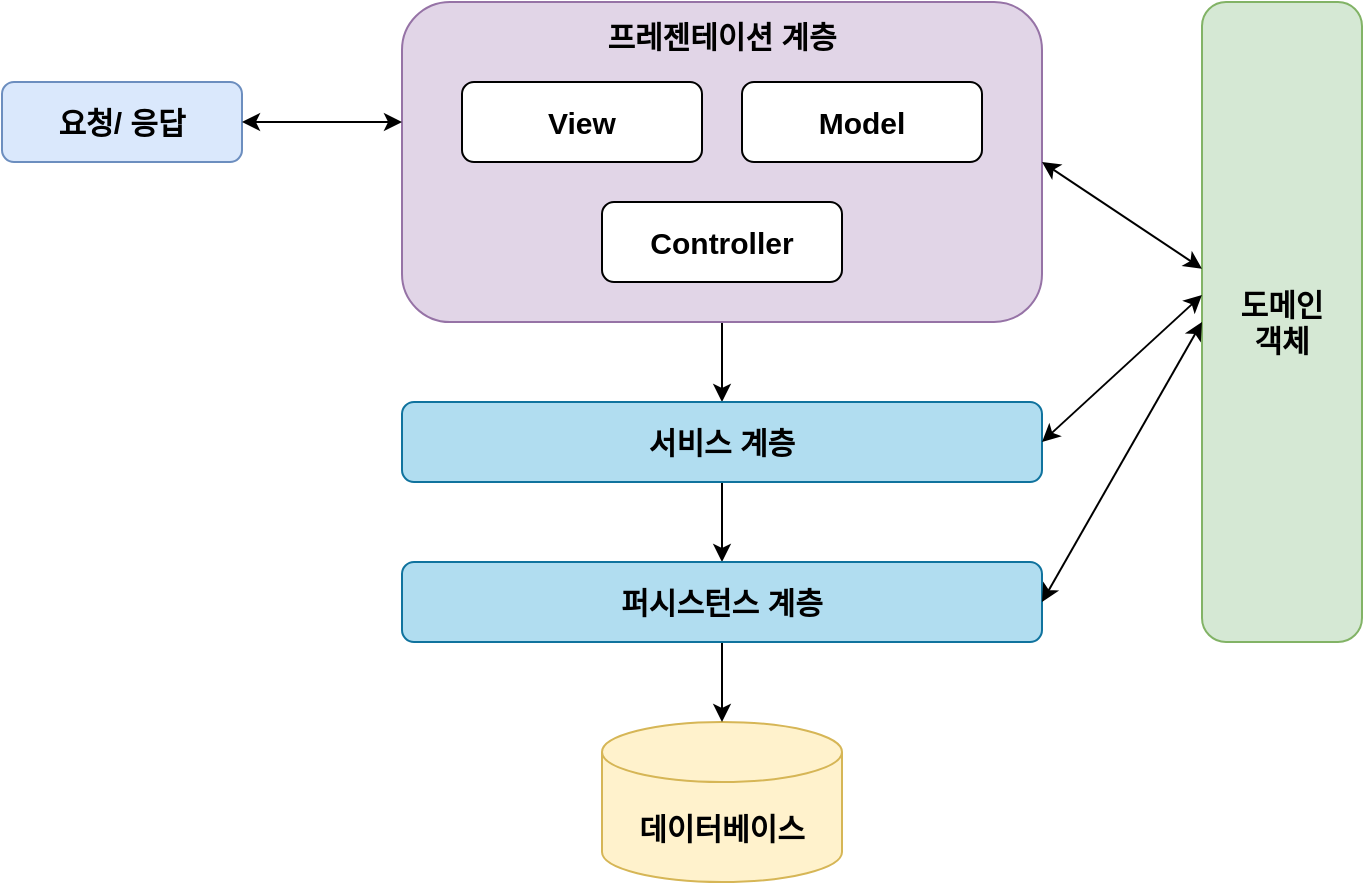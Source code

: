 <mxfile version="20.8.23" type="github">
  <diagram name="페이지-1" id="ffGm_zXGVz67d6vqP5ar">
    <mxGraphModel dx="1434" dy="759" grid="1" gridSize="10" guides="1" tooltips="1" connect="1" arrows="1" fold="1" page="1" pageScale="1" pageWidth="827" pageHeight="1169" math="0" shadow="0">
      <root>
        <mxCell id="0" />
        <mxCell id="1" parent="0" />
        <mxCell id="UMrJ9do8t8X8YAawynfj-1" value="요청/ 응답" style="rounded=1;whiteSpace=wrap;html=1;fontSize=15;fontStyle=1;fillColor=#dae8fc;strokeColor=#6c8ebf;" vertex="1" parent="1">
          <mxGeometry x="40" y="160" width="120" height="40" as="geometry" />
        </mxCell>
        <mxCell id="UMrJ9do8t8X8YAawynfj-15" value="" style="edgeStyle=orthogonalEdgeStyle;rounded=0;orthogonalLoop=1;jettySize=auto;html=1;fontSize=15;fontStyle=1;fillColor=#dae8fc;strokeColor=#000000;" edge="1" parent="1" source="UMrJ9do8t8X8YAawynfj-2" target="UMrJ9do8t8X8YAawynfj-7">
          <mxGeometry relative="1" as="geometry" />
        </mxCell>
        <mxCell id="UMrJ9do8t8X8YAawynfj-2" value="프레젠테이션 계층&lt;br style=&quot;font-size: 15px;&quot;&gt;&lt;br style=&quot;font-size: 15px;&quot;&gt;&lt;br style=&quot;font-size: 15px;&quot;&gt;&lt;br style=&quot;font-size: 15px;&quot;&gt;&lt;br style=&quot;font-size: 15px;&quot;&gt;&lt;br style=&quot;font-size: 15px;&quot;&gt;&lt;br style=&quot;font-size: 15px;&quot;&gt;&lt;br style=&quot;font-size: 15px;&quot;&gt;" style="rounded=1;whiteSpace=wrap;html=1;fontSize=15;fontStyle=1;fillColor=#e1d5e7;strokeColor=#9673a6;" vertex="1" parent="1">
          <mxGeometry x="240" y="120" width="320" height="160" as="geometry" />
        </mxCell>
        <mxCell id="UMrJ9do8t8X8YAawynfj-3" value="Controller" style="rounded=1;whiteSpace=wrap;html=1;fontSize=15;fontStyle=1;" vertex="1" parent="1">
          <mxGeometry x="340" y="220" width="120" height="40" as="geometry" />
        </mxCell>
        <mxCell id="UMrJ9do8t8X8YAawynfj-4" value="View" style="rounded=1;whiteSpace=wrap;html=1;fontSize=15;fontStyle=1;" vertex="1" parent="1">
          <mxGeometry x="270" y="160" width="120" height="40" as="geometry" />
        </mxCell>
        <mxCell id="UMrJ9do8t8X8YAawynfj-5" value="Model" style="rounded=1;whiteSpace=wrap;html=1;fontSize=15;fontStyle=1;" vertex="1" parent="1">
          <mxGeometry x="410" y="160" width="120" height="40" as="geometry" />
        </mxCell>
        <mxCell id="UMrJ9do8t8X8YAawynfj-6" value="데이터베이스" style="shape=cylinder3;whiteSpace=wrap;html=1;boundedLbl=1;backgroundOutline=1;size=15;fontSize=15;fontStyle=1;fillColor=#fff2cc;strokeColor=#d6b656;" vertex="1" parent="1">
          <mxGeometry x="340" y="480" width="120" height="80" as="geometry" />
        </mxCell>
        <mxCell id="UMrJ9do8t8X8YAawynfj-16" value="" style="edgeStyle=orthogonalEdgeStyle;rounded=0;orthogonalLoop=1;jettySize=auto;html=1;fontSize=15;fontStyle=1;fillColor=#dae8fc;strokeColor=#000000;" edge="1" parent="1" source="UMrJ9do8t8X8YAawynfj-7" target="UMrJ9do8t8X8YAawynfj-9">
          <mxGeometry relative="1" as="geometry" />
        </mxCell>
        <mxCell id="UMrJ9do8t8X8YAawynfj-7" value="서비스 계층" style="rounded=1;whiteSpace=wrap;html=1;fontSize=15;fontStyle=1;fillColor=#b1ddf0;strokeColor=#10739e;" vertex="1" parent="1">
          <mxGeometry x="240" y="320" width="320" height="40" as="geometry" />
        </mxCell>
        <mxCell id="UMrJ9do8t8X8YAawynfj-18" value="" style="edgeStyle=orthogonalEdgeStyle;rounded=0;orthogonalLoop=1;jettySize=auto;html=1;fontSize=15;fontStyle=1;fillColor=#dae8fc;strokeColor=#000000;" edge="1" parent="1" source="UMrJ9do8t8X8YAawynfj-9" target="UMrJ9do8t8X8YAawynfj-6">
          <mxGeometry relative="1" as="geometry" />
        </mxCell>
        <mxCell id="UMrJ9do8t8X8YAawynfj-9" value="퍼시스턴스 계층" style="rounded=1;whiteSpace=wrap;html=1;fontSize=15;fontStyle=1;fillColor=#b1ddf0;strokeColor=#10739e;" vertex="1" parent="1">
          <mxGeometry x="240" y="400" width="320" height="40" as="geometry" />
        </mxCell>
        <mxCell id="UMrJ9do8t8X8YAawynfj-19" value="도메인&lt;br style=&quot;font-size: 15px;&quot;&gt;객체" style="rounded=1;whiteSpace=wrap;html=1;fontSize=15;fontStyle=1;fillColor=#d5e8d4;strokeColor=#82b366;" vertex="1" parent="1">
          <mxGeometry x="640" y="120" width="80" height="320" as="geometry" />
        </mxCell>
        <mxCell id="UMrJ9do8t8X8YAawynfj-21" value="" style="endArrow=classic;startArrow=classic;html=1;rounded=0;exitX=1;exitY=0.5;exitDx=0;exitDy=0;fontSize=15;fontStyle=1;fillColor=#dae8fc;strokeColor=#000000;" edge="1" parent="1" source="UMrJ9do8t8X8YAawynfj-2" target="UMrJ9do8t8X8YAawynfj-19">
          <mxGeometry width="50" height="50" relative="1" as="geometry">
            <mxPoint x="560" y="240" as="sourcePoint" />
            <mxPoint x="610" y="190" as="targetPoint" />
          </mxGeometry>
        </mxCell>
        <mxCell id="UMrJ9do8t8X8YAawynfj-22" value="" style="endArrow=classic;startArrow=classic;html=1;rounded=0;exitX=0;exitY=0.5;exitDx=0;exitDy=0;entryX=1;entryY=0.5;entryDx=0;entryDy=0;fontSize=15;fontStyle=1;fillColor=#dae8fc;strokeColor=#000000;" edge="1" parent="1" source="UMrJ9do8t8X8YAawynfj-19" target="UMrJ9do8t8X8YAawynfj-9">
          <mxGeometry width="50" height="50" relative="1" as="geometry">
            <mxPoint x="570" y="270" as="sourcePoint" />
            <mxPoint x="620" y="420" as="targetPoint" />
          </mxGeometry>
        </mxCell>
        <mxCell id="UMrJ9do8t8X8YAawynfj-23" value="" style="endArrow=classic;startArrow=classic;html=1;rounded=0;exitX=1;exitY=0.5;exitDx=0;exitDy=0;fontSize=15;fontStyle=1;fillColor=#dae8fc;strokeColor=#000000;" edge="1" parent="1" source="UMrJ9do8t8X8YAawynfj-7">
          <mxGeometry width="50" height="50" relative="1" as="geometry">
            <mxPoint x="540" y="293.5" as="sourcePoint" />
            <mxPoint x="640" y="266.5" as="targetPoint" />
          </mxGeometry>
        </mxCell>
        <mxCell id="UMrJ9do8t8X8YAawynfj-25" value="" style="endArrow=classic;startArrow=classic;html=1;rounded=0;fontSize=15;entryX=0;entryY=0.375;entryDx=0;entryDy=0;entryPerimeter=0;" edge="1" parent="1" target="UMrJ9do8t8X8YAawynfj-2">
          <mxGeometry width="50" height="50" relative="1" as="geometry">
            <mxPoint x="160" y="180" as="sourcePoint" />
            <mxPoint x="210" y="130" as="targetPoint" />
          </mxGeometry>
        </mxCell>
      </root>
    </mxGraphModel>
  </diagram>
</mxfile>
